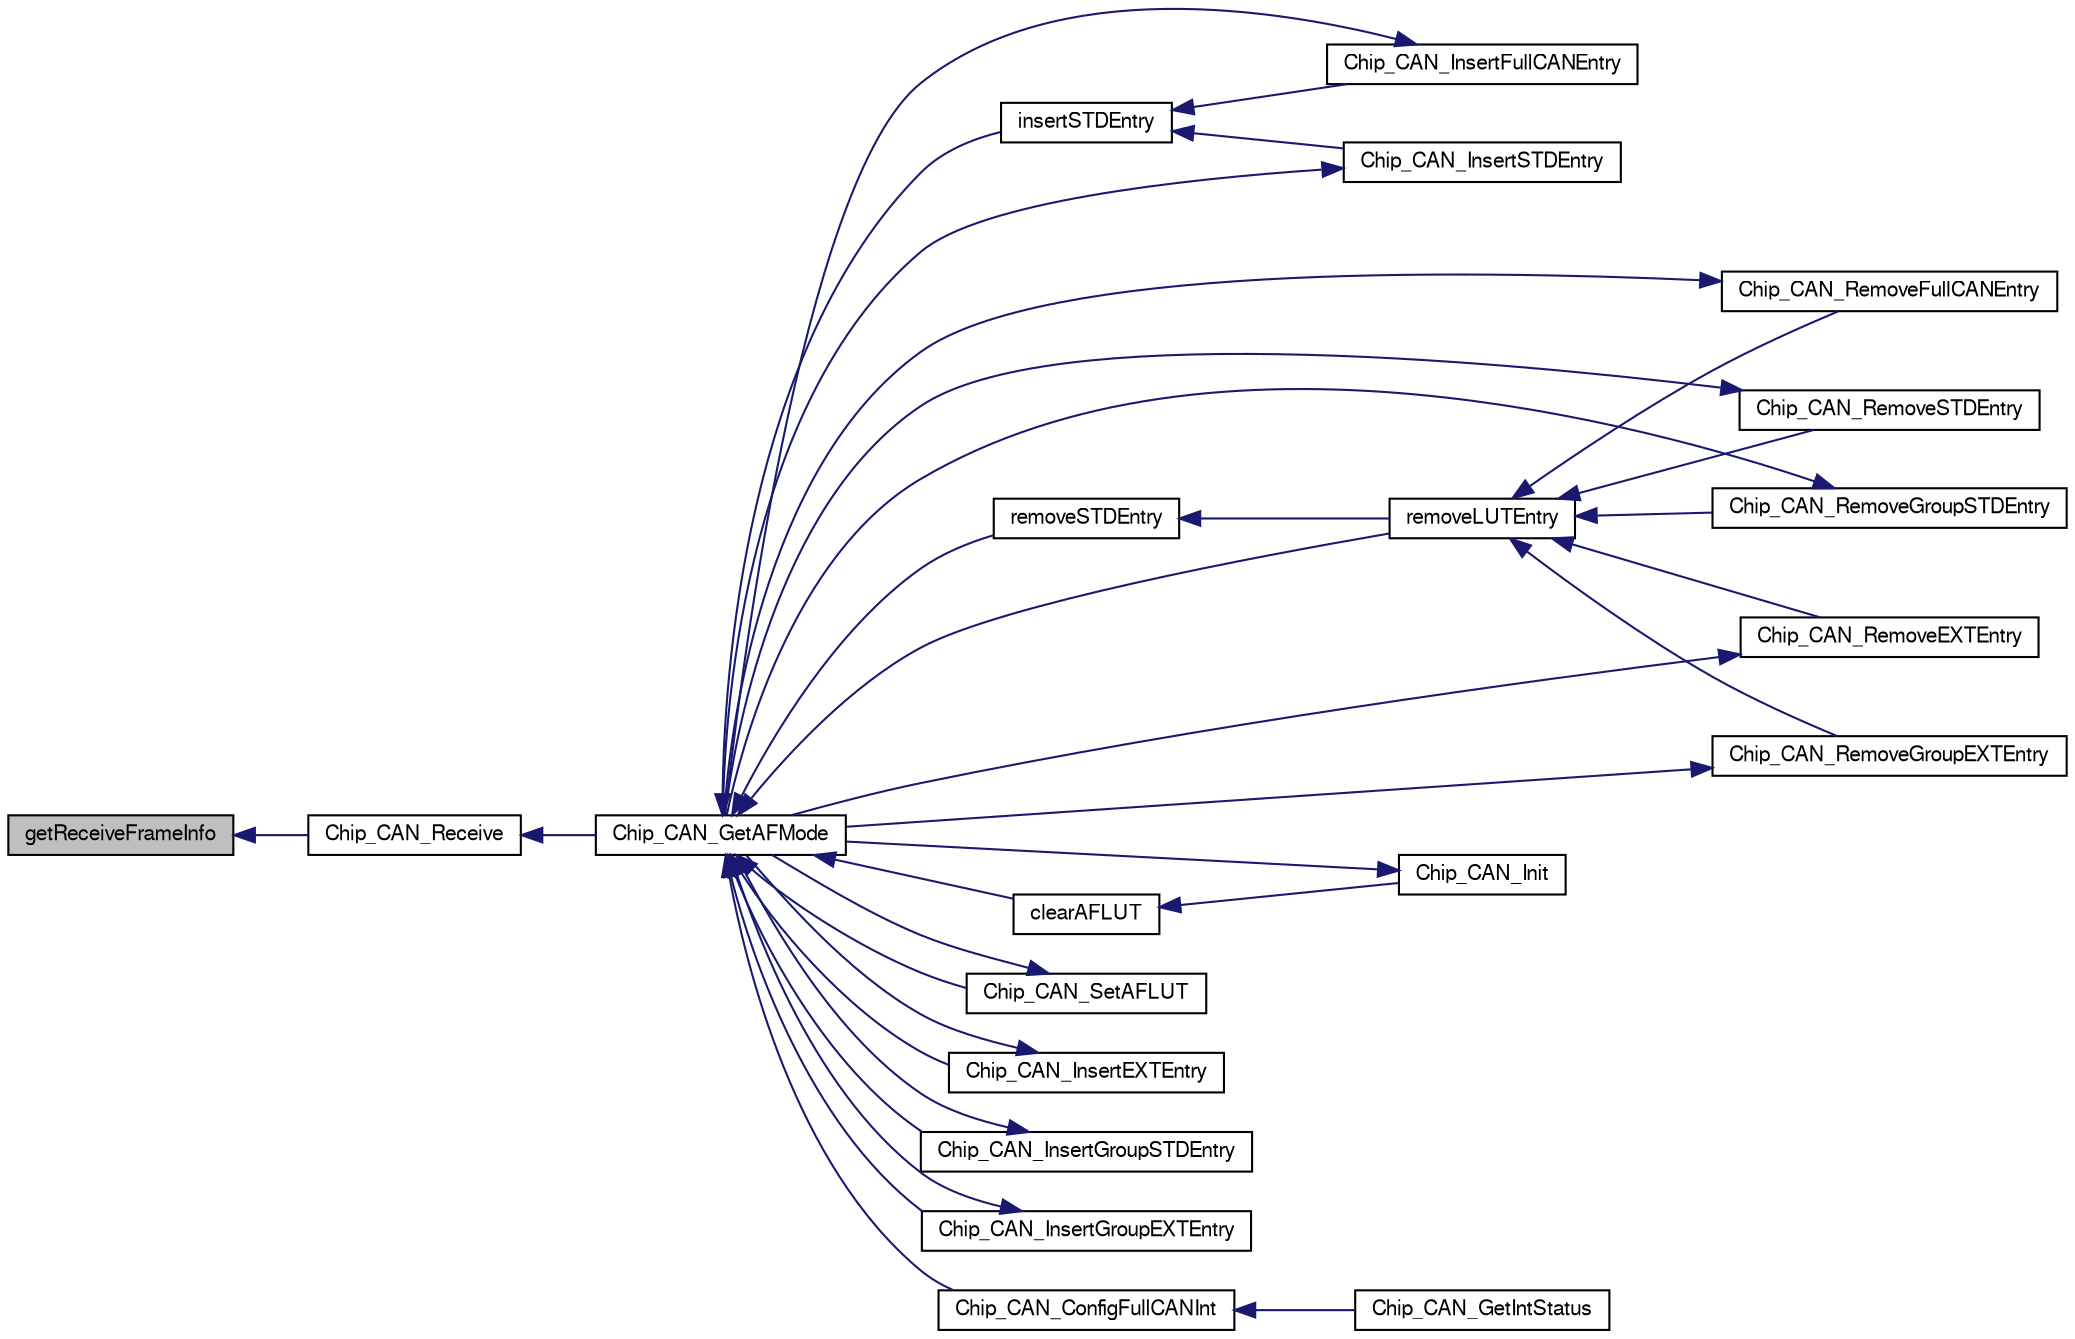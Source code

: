 digraph "getReceiveFrameInfo"
{
  edge [fontname="FreeSans",fontsize="10",labelfontname="FreeSans",labelfontsize="10"];
  node [fontname="FreeSans",fontsize="10",shape=record];
  rankdir="LR";
  Node1 [label="getReceiveFrameInfo",height=0.2,width=0.4,color="black", fillcolor="grey75", style="filled", fontcolor="black"];
  Node1 -> Node2 [dir="back",color="midnightblue",fontsize="10",style="solid"];
  Node2 [label="Chip_CAN_Receive",height=0.2,width=0.4,color="black", fillcolor="white", style="filled",URL="$group__CAN__17XX__40XX.html#gadbb9fadb00c42f7c33f0ed06876a8a03",tooltip="Get message received by the CAN Controller. "];
  Node2 -> Node3 [dir="back",color="midnightblue",fontsize="10",style="solid"];
  Node3 [label="Chip_CAN_GetAFMode",height=0.2,width=0.4,color="black", fillcolor="white", style="filled",URL="$group__CAN__17XX__40XX.html#ga7f33c4f2edcfc126ad4d55ac86b2ad23",tooltip="Get CAN AF Mode. "];
  Node3 -> Node4 [dir="back",color="midnightblue",fontsize="10",style="solid"];
  Node4 [label="insertSTDEntry",height=0.2,width=0.4,color="black", fillcolor="white", style="filled",URL="$can__17xx__40xx_8c.html#a0c0de72b5c365c85d9dbe93a4eb1f296"];
  Node4 -> Node5 [dir="back",color="midnightblue",fontsize="10",style="solid"];
  Node5 [label="Chip_CAN_InsertFullCANEntry",height=0.2,width=0.4,color="black", fillcolor="white", style="filled",URL="$group__CAN__17XX__40XX.html#ga3666d1f79e2dcbf0f041205f27494bdf",tooltip="Insert a FullCAN Entry into the current LUT. "];
  Node5 -> Node3 [dir="back",color="midnightblue",fontsize="10",style="solid"];
  Node4 -> Node6 [dir="back",color="midnightblue",fontsize="10",style="solid"];
  Node6 [label="Chip_CAN_InsertSTDEntry",height=0.2,width=0.4,color="black", fillcolor="white", style="filled",URL="$group__CAN__17XX__40XX.html#ga164daa2297bee23837a93bbea3793531",tooltip="Insert an individual Standard Entry into the current LUT. "];
  Node6 -> Node3 [dir="back",color="midnightblue",fontsize="10",style="solid"];
  Node3 -> Node7 [dir="back",color="midnightblue",fontsize="10",style="solid"];
  Node7 [label="removeSTDEntry",height=0.2,width=0.4,color="black", fillcolor="white", style="filled",URL="$can__17xx__40xx_8c.html#ac84dd14acdc2cd74edc65556cac4a65e"];
  Node7 -> Node8 [dir="back",color="midnightblue",fontsize="10",style="solid"];
  Node8 [label="removeLUTEntry",height=0.2,width=0.4,color="black", fillcolor="white", style="filled",URL="$can__17xx__40xx_8c.html#a286515216100adb60d10f27090b21763"];
  Node8 -> Node9 [dir="back",color="midnightblue",fontsize="10",style="solid"];
  Node9 [label="Chip_CAN_RemoveFullCANEntry",height=0.2,width=0.4,color="black", fillcolor="white", style="filled",URL="$group__CAN__17XX__40XX.html#ga8d00f1ed0727ec6812ce72d4a194519f",tooltip="Remove a FullCAN Entry from the current LUT. "];
  Node9 -> Node3 [dir="back",color="midnightblue",fontsize="10",style="solid"];
  Node8 -> Node10 [dir="back",color="midnightblue",fontsize="10",style="solid"];
  Node10 [label="Chip_CAN_RemoveSTDEntry",height=0.2,width=0.4,color="black", fillcolor="white", style="filled",URL="$group__CAN__17XX__40XX.html#gac991bc7a590c7069e4149a0b8ccfcb55",tooltip="Remove an individual Standard Entry from the current LUT. "];
  Node10 -> Node3 [dir="back",color="midnightblue",fontsize="10",style="solid"];
  Node8 -> Node11 [dir="back",color="midnightblue",fontsize="10",style="solid"];
  Node11 [label="Chip_CAN_RemoveGroupSTDEntry",height=0.2,width=0.4,color="black", fillcolor="white", style="filled",URL="$group__CAN__17XX__40XX.html#ga090e4a29bbaebc8de77bc929438dcfb7",tooltip="Remove an Group Standard Entry from the current LUT. "];
  Node11 -> Node3 [dir="back",color="midnightblue",fontsize="10",style="solid"];
  Node8 -> Node12 [dir="back",color="midnightblue",fontsize="10",style="solid"];
  Node12 [label="Chip_CAN_RemoveEXTEntry",height=0.2,width=0.4,color="black", fillcolor="white", style="filled",URL="$group__CAN__17XX__40XX.html#ga01e3a9942d50effd9da2a773d3af943f",tooltip="Remove an individual Extended Entry from the current LUT. "];
  Node12 -> Node3 [dir="back",color="midnightblue",fontsize="10",style="solid"];
  Node8 -> Node13 [dir="back",color="midnightblue",fontsize="10",style="solid"];
  Node13 [label="Chip_CAN_RemoveGroupEXTEntry",height=0.2,width=0.4,color="black", fillcolor="white", style="filled",URL="$group__CAN__17XX__40XX.html#gafa0a59577a1c1d38c4c6a339d018c35d",tooltip="Remove an Group Extended Entry from the current LUT. "];
  Node13 -> Node3 [dir="back",color="midnightblue",fontsize="10",style="solid"];
  Node3 -> Node8 [dir="back",color="midnightblue",fontsize="10",style="solid"];
  Node3 -> Node14 [dir="back",color="midnightblue",fontsize="10",style="solid"];
  Node14 [label="clearAFLUT",height=0.2,width=0.4,color="black", fillcolor="white", style="filled",URL="$can__17xx__40xx_8c.html#ac9f6cb3064ab412be376f38c27542580"];
  Node14 -> Node15 [dir="back",color="midnightblue",fontsize="10",style="solid"];
  Node15 [label="Chip_CAN_Init",height=0.2,width=0.4,color="black", fillcolor="white", style="filled",URL="$group__CAN__17XX__40XX.html#ga4995b9302885e0e577d4566d23c2ce37",tooltip="Initialize CAN Interface. "];
  Node15 -> Node3 [dir="back",color="midnightblue",fontsize="10",style="solid"];
  Node3 -> Node16 [dir="back",color="midnightblue",fontsize="10",style="solid"];
  Node16 [label="Chip_CAN_SetAFLUT",height=0.2,width=0.4,color="black", fillcolor="white", style="filled",URL="$group__CAN__17XX__40XX.html#gaa58803ce4de8c8520925ebd1cbfd2019",tooltip="Set CAN AF LUT. "];
  Node16 -> Node3 [dir="back",color="midnightblue",fontsize="10",style="solid"];
  Node3 -> Node17 [dir="back",color="midnightblue",fontsize="10",style="solid"];
  Node17 [label="Chip_CAN_InsertEXTEntry",height=0.2,width=0.4,color="black", fillcolor="white", style="filled",URL="$group__CAN__17XX__40XX.html#gad6ce5875d9ca861b291a1fc2d91ba026",tooltip="Insert an individual Extended Entry into the current LUT. "];
  Node17 -> Node3 [dir="back",color="midnightblue",fontsize="10",style="solid"];
  Node3 -> Node18 [dir="back",color="midnightblue",fontsize="10",style="solid"];
  Node18 [label="Chip_CAN_InsertGroupSTDEntry",height=0.2,width=0.4,color="black", fillcolor="white", style="filled",URL="$group__CAN__17XX__40XX.html#gaf418fa9333574ccb4e710982f90b650c",tooltip="Insert an Group Standard Entry into the current LUT. "];
  Node18 -> Node3 [dir="back",color="midnightblue",fontsize="10",style="solid"];
  Node3 -> Node19 [dir="back",color="midnightblue",fontsize="10",style="solid"];
  Node19 [label="Chip_CAN_InsertGroupEXTEntry",height=0.2,width=0.4,color="black", fillcolor="white", style="filled",URL="$group__CAN__17XX__40XX.html#ga6bb7c9685df871a1d6dae14908c70397",tooltip="Insert an Group Extended Entry into the current LUT. "];
  Node19 -> Node3 [dir="back",color="midnightblue",fontsize="10",style="solid"];
  Node3 -> Node20 [dir="back",color="midnightblue",fontsize="10",style="solid"];
  Node20 [label="Chip_CAN_ConfigFullCANInt",height=0.2,width=0.4,color="black", fillcolor="white", style="filled",URL="$group__CAN__17XX__40XX.html#ga90ebd27acbebb24951b5707abca13220",tooltip="Enable/Disable CAN controller FullCAN Interrupts. "];
  Node20 -> Node21 [dir="back",color="midnightblue",fontsize="10",style="solid"];
  Node21 [label="Chip_CAN_GetIntStatus",height=0.2,width=0.4,color="black", fillcolor="white", style="filled",URL="$group__CAN__17XX__40XX.html#ga40be5e20a794a039df4465b164d50f74",tooltip="Get interrupt status of the given CAN Controller. "];
}
